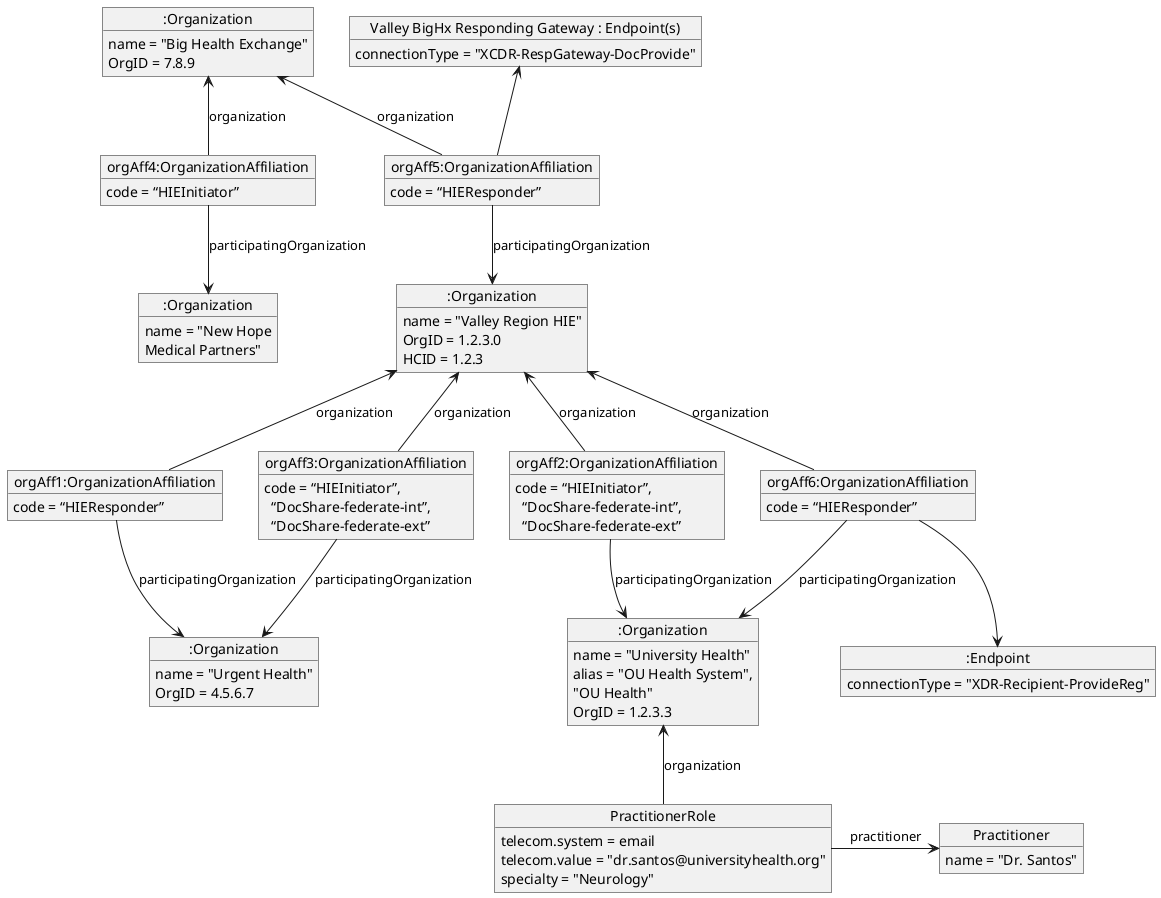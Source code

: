 @startuml access-multi-level-community-practitioner
hide footbox

object ":Organization" as nhie
nhie : name = "Big Health Exchange"
nhie : OrgID = 7.8.9

object ":Organization" as Partners
Partners : name = "New Hope\nMedical Partners"

object "orgAff4:OrganizationAffiliation" as OrgAff4
OrgAff4 : code = “HIEInitiator”
OrgAff4 --> Partners : participatingOrganization
nhie <-- OrgAff4 : organization

object ":Organization" as hie
hie : name = "Valley Region HIE"
hie : OrgID = 1.2.3.0
hie : HCID = 1.2.3

object "orgAff5:OrganizationAffiliation" as OrgAff5
OrgAff5 : code = “HIEResponder”
OrgAff5 --> hie : participatingOrganization
nhie <-- OrgAff5 : organization

object "Valley BigHx Responding Gateway : Endpoint(s)" as rg1
rg1 : connectionType = "XCDR-RespGateway-DocProvide"
rg1 <-- OrgAff5

object ":Organization" as OU
OU : name = "University Health"
OU : alias = "OU Health System",\n"OU Health"
OU : OrgID = 1.2.3.3

object ":Organization" as Urgent
Urgent : name = "Urgent Health"
Urgent : OrgID = 4.5.6.7

object "orgAff1:OrganizationAffiliation" as OrgAff1
OrgAff1 : code = “HIEResponder”
OrgAff1 --> Urgent : participatingOrganization
hie <-- OrgAff1 : organization

object "orgAff2:OrganizationAffiliation" as OrgAff2
OrgAff2 : code = “HIEInitiator”,\n  “DocShare-federate-int”,\n  “DocShare-federate-ext”
OrgAff2 --> OU : participatingOrganization
hie <-- OrgAff2 : organization

object "orgAff3:OrganizationAffiliation" as OrgAff3
OrgAff3 : code = “HIEInitiator”,\n  “DocShare-federate-int”,\n  “DocShare-federate-ext”
OrgAff3 --> Urgent : participatingOrganization
hie <-- OrgAff3 : organization

object "orgAff6:OrganizationAffiliation" as OrgAff6
OrgAff6 : code = “HIEResponder”
OrgAff6 --> OU : participatingOrganization
hie <-- OrgAff6 : organization

OrgAff1 -[hidden] OrgAff3

object ":Endpoint" as con2
con2 : connectionType = "XDR-Recipient-ProvideReg"
OrgAff6 --> con2

object "Practitioner" as Dr
Dr : name = "Dr. Santos"

object "PractitionerRole" as Pr
Pr -u-> OU : organization
Pr -> Dr : practitioner
Pr : telecom.system = email
Pr : telecom.value = "dr.santos@universityhealth.org"
Pr : specialty = "Neurology"

@enduml